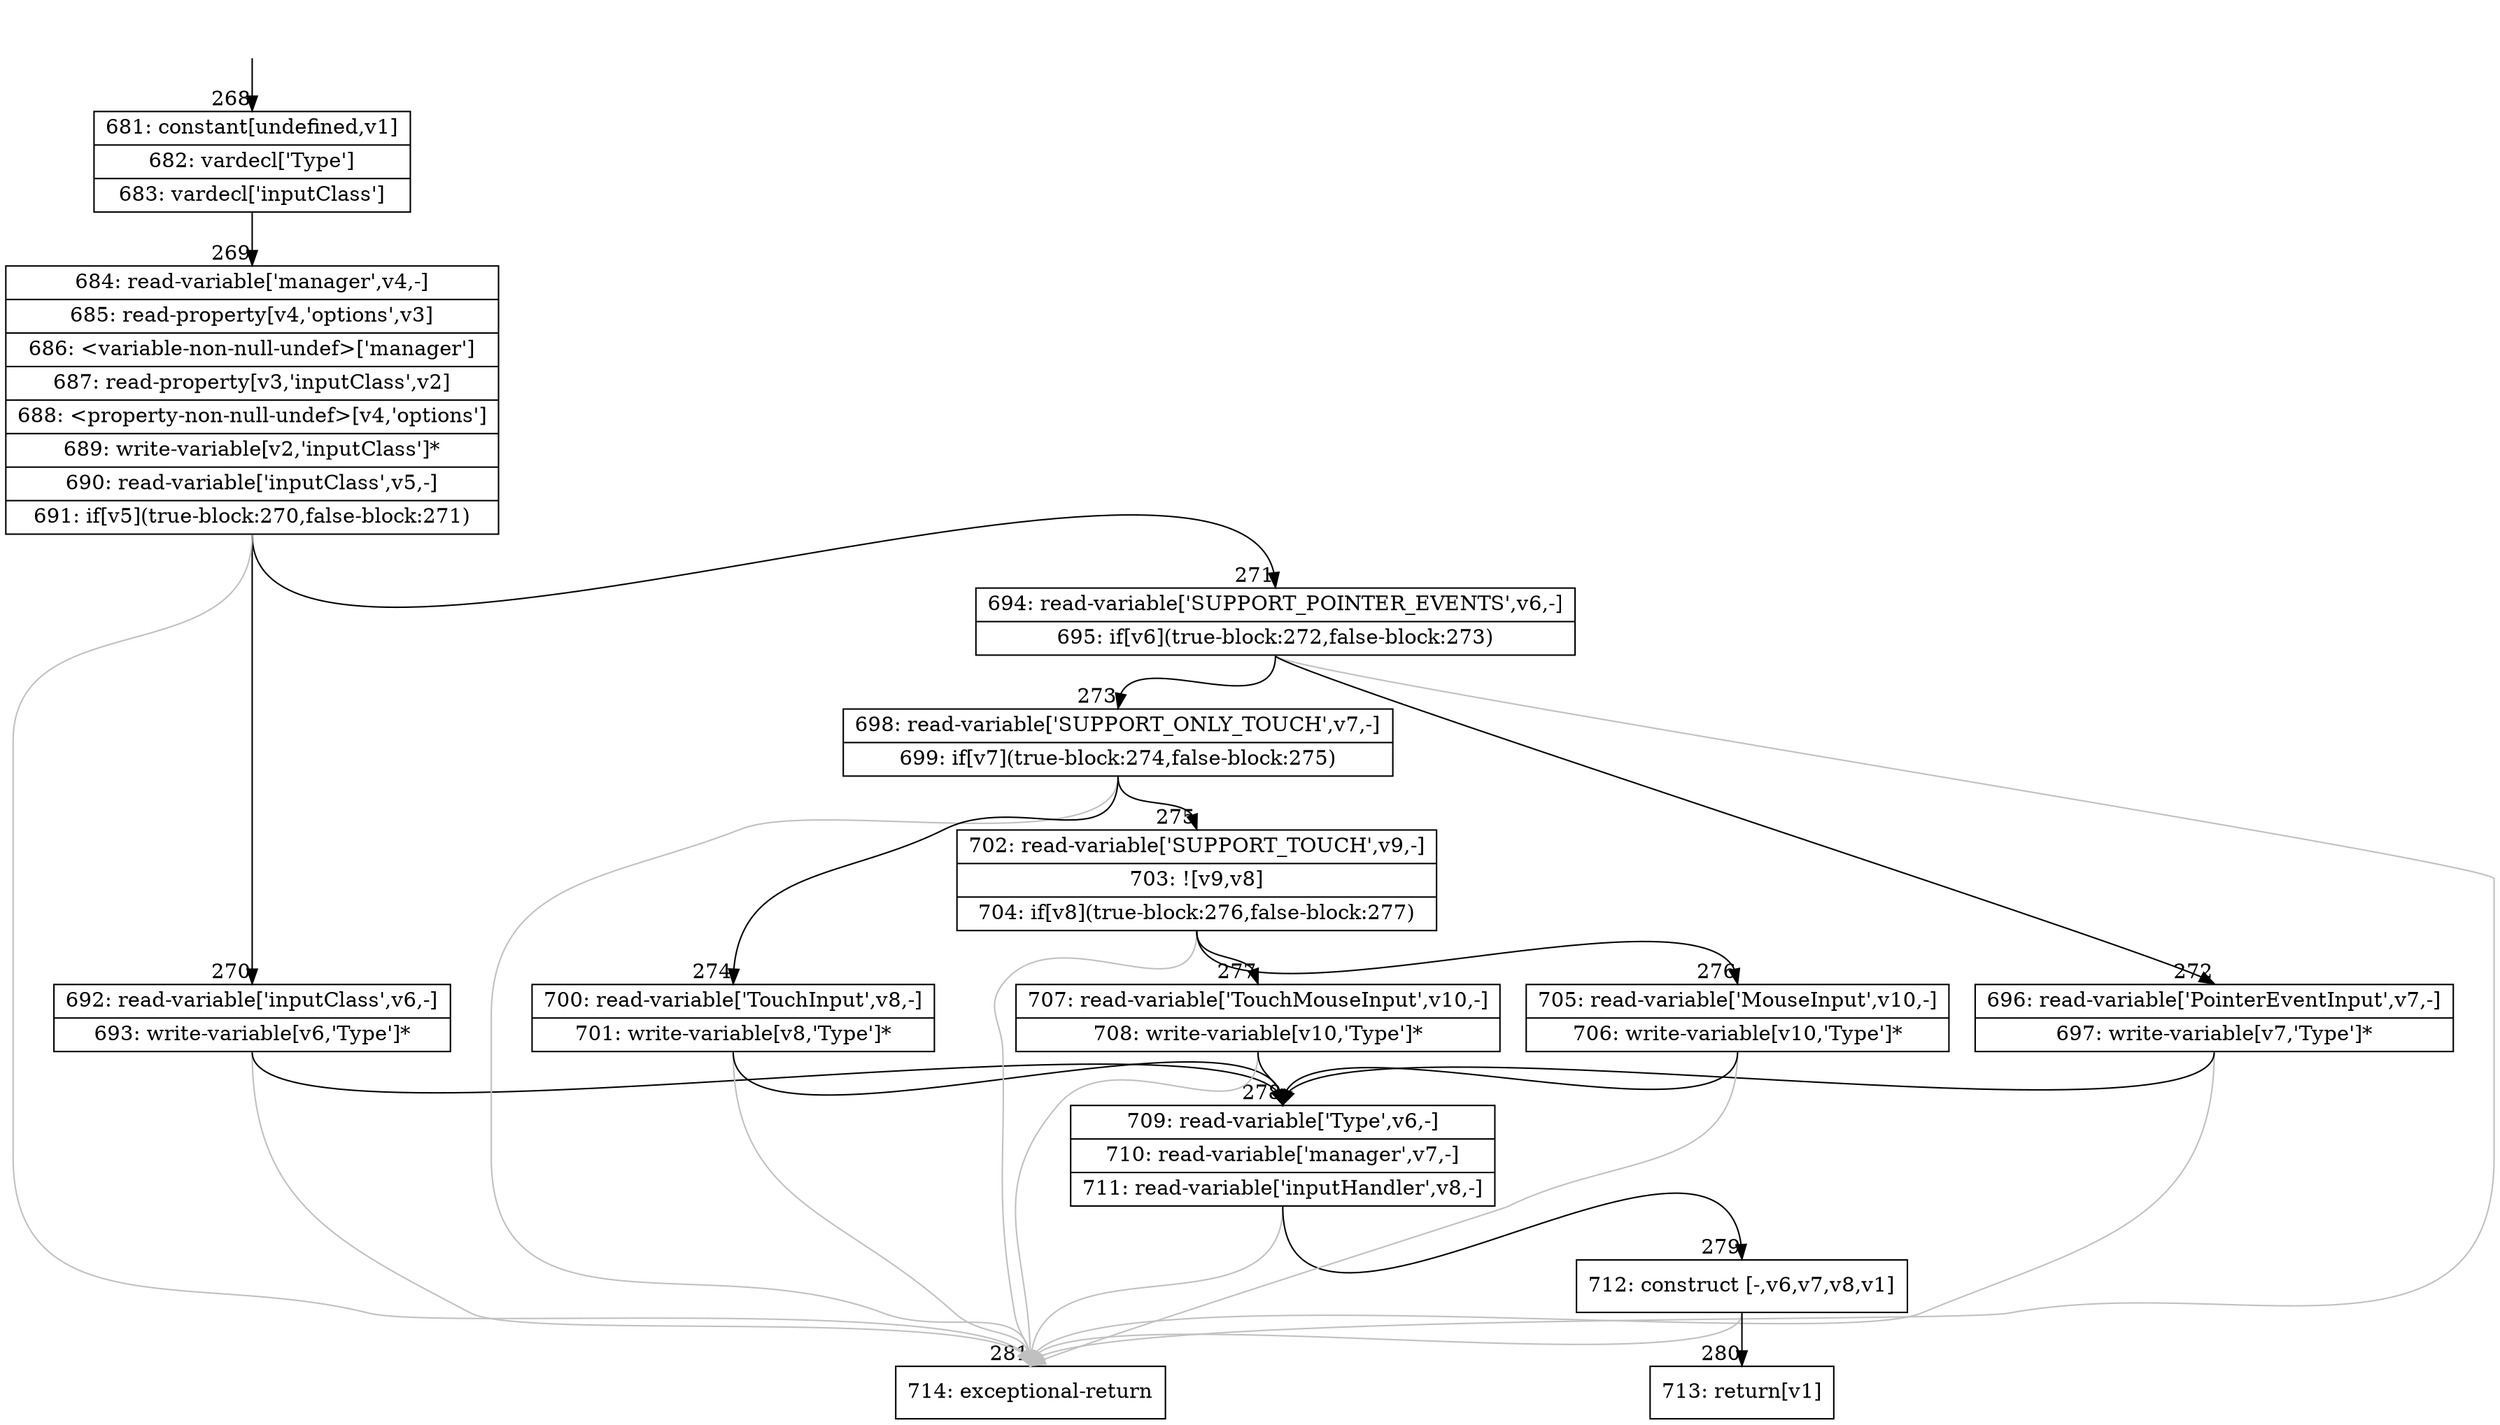 digraph {
rankdir="TD"
BB_entry31[shape=none,label=""];
BB_entry31 -> BB268 [tailport=s, headport=n, headlabel="    268"]
BB268 [shape=record label="{681: constant[undefined,v1]|682: vardecl['Type']|683: vardecl['inputClass']}" ] 
BB268 -> BB269 [tailport=s, headport=n, headlabel="      269"]
BB269 [shape=record label="{684: read-variable['manager',v4,-]|685: read-property[v4,'options',v3]|686: \<variable-non-null-undef\>['manager']|687: read-property[v3,'inputClass',v2]|688: \<property-non-null-undef\>[v4,'options']|689: write-variable[v2,'inputClass']*|690: read-variable['inputClass',v5,-]|691: if[v5](true-block:270,false-block:271)}" ] 
BB269 -> BB270 [tailport=s, headport=n, headlabel="      270"]
BB269 -> BB271 [tailport=s, headport=n, headlabel="      271"]
BB269 -> BB281 [tailport=s, headport=n, color=gray, headlabel="      281"]
BB270 [shape=record label="{692: read-variable['inputClass',v6,-]|693: write-variable[v6,'Type']*}" ] 
BB270 -> BB278 [tailport=s, headport=n, headlabel="      278"]
BB270 -> BB281 [tailport=s, headport=n, color=gray]
BB271 [shape=record label="{694: read-variable['SUPPORT_POINTER_EVENTS',v6,-]|695: if[v6](true-block:272,false-block:273)}" ] 
BB271 -> BB272 [tailport=s, headport=n, headlabel="      272"]
BB271 -> BB273 [tailport=s, headport=n, headlabel="      273"]
BB271 -> BB281 [tailport=s, headport=n, color=gray]
BB272 [shape=record label="{696: read-variable['PointerEventInput',v7,-]|697: write-variable[v7,'Type']*}" ] 
BB272 -> BB278 [tailport=s, headport=n]
BB272 -> BB281 [tailport=s, headport=n, color=gray]
BB273 [shape=record label="{698: read-variable['SUPPORT_ONLY_TOUCH',v7,-]|699: if[v7](true-block:274,false-block:275)}" ] 
BB273 -> BB274 [tailport=s, headport=n, headlabel="      274"]
BB273 -> BB275 [tailport=s, headport=n, headlabel="      275"]
BB273 -> BB281 [tailport=s, headport=n, color=gray]
BB274 [shape=record label="{700: read-variable['TouchInput',v8,-]|701: write-variable[v8,'Type']*}" ] 
BB274 -> BB278 [tailport=s, headport=n]
BB274 -> BB281 [tailport=s, headport=n, color=gray]
BB275 [shape=record label="{702: read-variable['SUPPORT_TOUCH',v9,-]|703: ![v9,v8]|704: if[v8](true-block:276,false-block:277)}" ] 
BB275 -> BB276 [tailport=s, headport=n, headlabel="      276"]
BB275 -> BB277 [tailport=s, headport=n, headlabel="      277"]
BB275 -> BB281 [tailport=s, headport=n, color=gray]
BB276 [shape=record label="{705: read-variable['MouseInput',v10,-]|706: write-variable[v10,'Type']*}" ] 
BB276 -> BB278 [tailport=s, headport=n]
BB276 -> BB281 [tailport=s, headport=n, color=gray]
BB277 [shape=record label="{707: read-variable['TouchMouseInput',v10,-]|708: write-variable[v10,'Type']*}" ] 
BB277 -> BB278 [tailport=s, headport=n]
BB277 -> BB281 [tailport=s, headport=n, color=gray]
BB278 [shape=record label="{709: read-variable['Type',v6,-]|710: read-variable['manager',v7,-]|711: read-variable['inputHandler',v8,-]}" ] 
BB278 -> BB279 [tailport=s, headport=n, headlabel="      279"]
BB278 -> BB281 [tailport=s, headport=n, color=gray]
BB279 [shape=record label="{712: construct [-,v6,v7,v8,v1]}" ] 
BB279 -> BB280 [tailport=s, headport=n, headlabel="      280"]
BB279 -> BB281 [tailport=s, headport=n, color=gray]
BB280 [shape=record label="{713: return[v1]}" ] 
BB281 [shape=record label="{714: exceptional-return}" ] 
//#$~ 431
}
